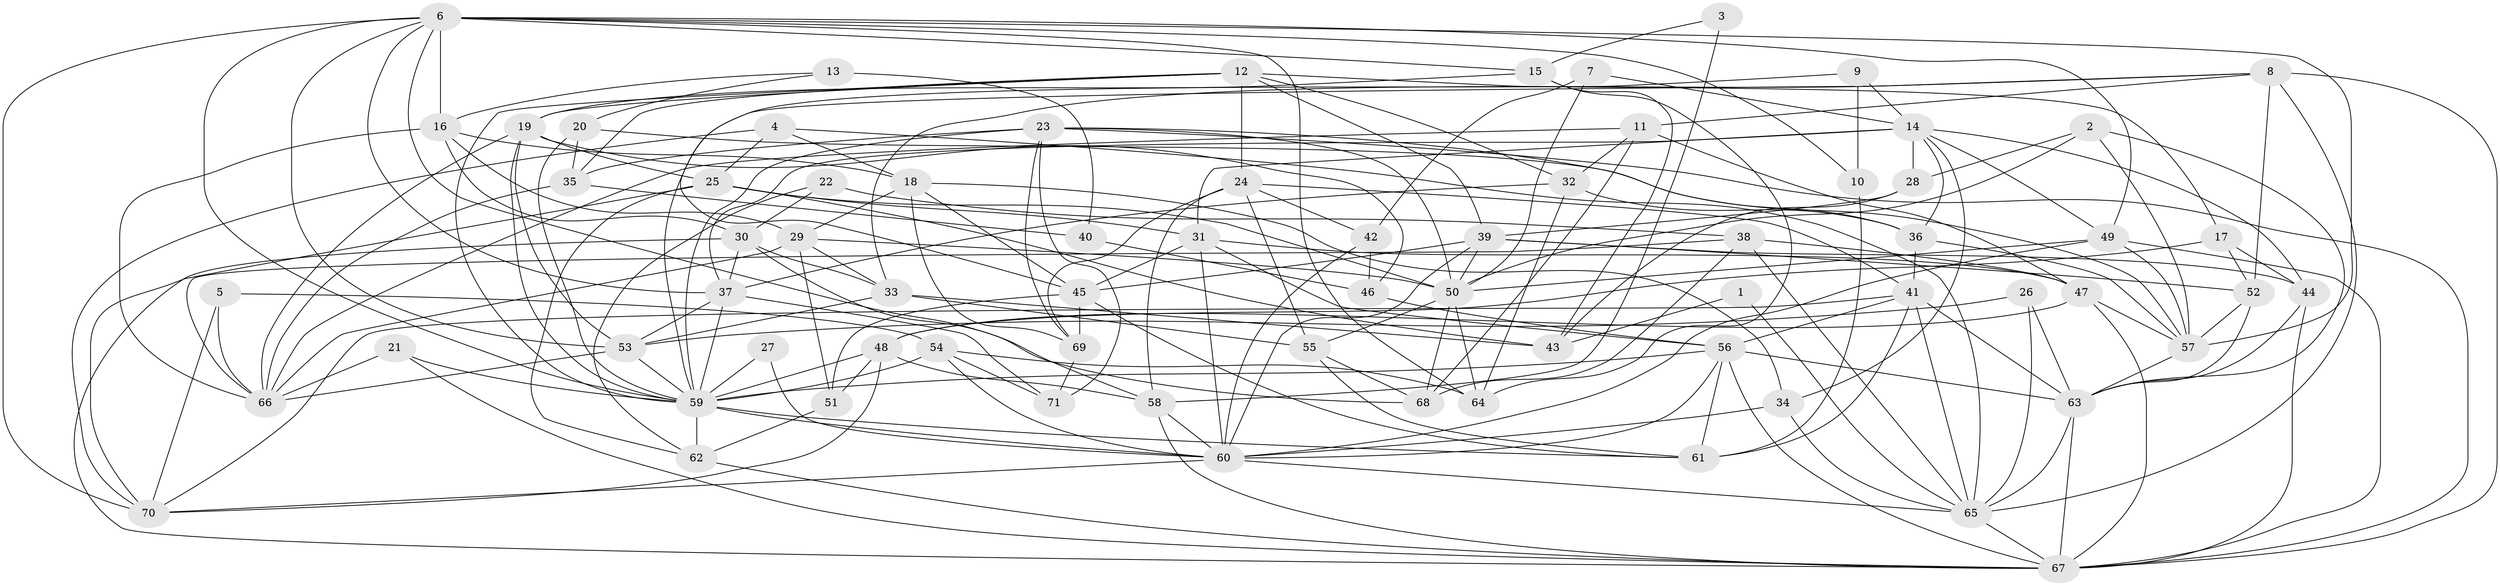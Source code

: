 // original degree distribution, {2: 0.14788732394366197, 7: 0.035211267605633804, 5: 0.18309859154929578, 3: 0.24647887323943662, 4: 0.2746478873239437, 6: 0.1056338028169014, 10: 0.007042253521126761}
// Generated by graph-tools (version 1.1) at 2025/26/03/09/25 03:26:22]
// undirected, 71 vertices, 205 edges
graph export_dot {
graph [start="1"]
  node [color=gray90,style=filled];
  1;
  2;
  3;
  4;
  5;
  6;
  7;
  8;
  9;
  10;
  11;
  12;
  13;
  14;
  15;
  16;
  17;
  18;
  19;
  20;
  21;
  22;
  23;
  24;
  25;
  26;
  27;
  28;
  29;
  30;
  31;
  32;
  33;
  34;
  35;
  36;
  37;
  38;
  39;
  40;
  41;
  42;
  43;
  44;
  45;
  46;
  47;
  48;
  49;
  50;
  51;
  52;
  53;
  54;
  55;
  56;
  57;
  58;
  59;
  60;
  61;
  62;
  63;
  64;
  65;
  66;
  67;
  68;
  69;
  70;
  71;
  1 -- 43 [weight=2.0];
  1 -- 65 [weight=1.0];
  2 -- 28 [weight=1.0];
  2 -- 50 [weight=1.0];
  2 -- 57 [weight=1.0];
  2 -- 63 [weight=1.0];
  3 -- 15 [weight=1.0];
  3 -- 58 [weight=1.0];
  4 -- 18 [weight=1.0];
  4 -- 25 [weight=1.0];
  4 -- 65 [weight=1.0];
  4 -- 70 [weight=1.0];
  5 -- 54 [weight=1.0];
  5 -- 66 [weight=1.0];
  5 -- 70 [weight=1.0];
  6 -- 10 [weight=1.0];
  6 -- 15 [weight=1.0];
  6 -- 16 [weight=1.0];
  6 -- 37 [weight=1.0];
  6 -- 49 [weight=1.0];
  6 -- 53 [weight=1.0];
  6 -- 57 [weight=1.0];
  6 -- 59 [weight=1.0];
  6 -- 64 [weight=1.0];
  6 -- 68 [weight=1.0];
  6 -- 70 [weight=1.0];
  7 -- 14 [weight=1.0];
  7 -- 42 [weight=1.0];
  7 -- 50 [weight=1.0];
  8 -- 11 [weight=1.0];
  8 -- 33 [weight=1.0];
  8 -- 52 [weight=1.0];
  8 -- 59 [weight=1.0];
  8 -- 65 [weight=1.0];
  8 -- 67 [weight=1.0];
  9 -- 10 [weight=1.0];
  9 -- 14 [weight=1.0];
  9 -- 45 [weight=1.0];
  10 -- 61 [weight=2.0];
  11 -- 32 [weight=1.0];
  11 -- 47 [weight=1.0];
  11 -- 66 [weight=1.0];
  11 -- 68 [weight=2.0];
  12 -- 17 [weight=1.0];
  12 -- 19 [weight=1.0];
  12 -- 24 [weight=1.0];
  12 -- 32 [weight=1.0];
  12 -- 35 [weight=1.0];
  12 -- 39 [weight=1.0];
  12 -- 59 [weight=1.0];
  13 -- 16 [weight=1.0];
  13 -- 20 [weight=1.0];
  13 -- 40 [weight=2.0];
  14 -- 28 [weight=1.0];
  14 -- 31 [weight=1.0];
  14 -- 34 [weight=1.0];
  14 -- 36 [weight=1.0];
  14 -- 37 [weight=1.0];
  14 -- 44 [weight=1.0];
  14 -- 49 [weight=1.0];
  15 -- 19 [weight=1.0];
  15 -- 43 [weight=1.0];
  15 -- 64 [weight=1.0];
  16 -- 18 [weight=1.0];
  16 -- 29 [weight=1.0];
  16 -- 30 [weight=1.0];
  16 -- 66 [weight=1.0];
  17 -- 44 [weight=1.0];
  17 -- 48 [weight=1.0];
  17 -- 52 [weight=2.0];
  18 -- 29 [weight=1.0];
  18 -- 34 [weight=1.0];
  18 -- 45 [weight=1.0];
  18 -- 69 [weight=1.0];
  19 -- 25 [weight=1.0];
  19 -- 46 [weight=2.0];
  19 -- 53 [weight=1.0];
  19 -- 59 [weight=1.0];
  19 -- 66 [weight=1.0];
  20 -- 35 [weight=1.0];
  20 -- 57 [weight=1.0];
  20 -- 59 [weight=1.0];
  21 -- 59 [weight=1.0];
  21 -- 66 [weight=1.0];
  21 -- 67 [weight=1.0];
  22 -- 30 [weight=1.0];
  22 -- 38 [weight=1.0];
  22 -- 62 [weight=1.0];
  23 -- 35 [weight=1.0];
  23 -- 36 [weight=1.0];
  23 -- 50 [weight=1.0];
  23 -- 59 [weight=1.0];
  23 -- 67 [weight=1.0];
  23 -- 69 [weight=1.0];
  23 -- 71 [weight=1.0];
  24 -- 41 [weight=1.0];
  24 -- 42 [weight=1.0];
  24 -- 55 [weight=1.0];
  24 -- 58 [weight=1.0];
  24 -- 69 [weight=1.0];
  25 -- 31 [weight=1.0];
  25 -- 43 [weight=1.0];
  25 -- 50 [weight=1.0];
  25 -- 62 [weight=1.0];
  25 -- 70 [weight=1.0];
  26 -- 53 [weight=1.0];
  26 -- 63 [weight=1.0];
  26 -- 65 [weight=1.0];
  27 -- 59 [weight=1.0];
  27 -- 60 [weight=1.0];
  28 -- 39 [weight=1.0];
  28 -- 43 [weight=1.0];
  29 -- 33 [weight=1.0];
  29 -- 50 [weight=1.0];
  29 -- 51 [weight=1.0];
  29 -- 66 [weight=1.0];
  30 -- 33 [weight=1.0];
  30 -- 37 [weight=1.0];
  30 -- 58 [weight=1.0];
  30 -- 67 [weight=1.0];
  31 -- 45 [weight=1.0];
  31 -- 47 [weight=1.0];
  31 -- 56 [weight=1.0];
  31 -- 60 [weight=1.0];
  32 -- 36 [weight=1.0];
  32 -- 37 [weight=1.0];
  32 -- 64 [weight=1.0];
  33 -- 43 [weight=1.0];
  33 -- 53 [weight=1.0];
  33 -- 55 [weight=1.0];
  34 -- 60 [weight=1.0];
  34 -- 65 [weight=1.0];
  35 -- 40 [weight=1.0];
  35 -- 66 [weight=1.0];
  36 -- 41 [weight=1.0];
  36 -- 57 [weight=1.0];
  37 -- 53 [weight=1.0];
  37 -- 59 [weight=1.0];
  37 -- 71 [weight=1.0];
  38 -- 47 [weight=1.0];
  38 -- 65 [weight=1.0];
  38 -- 66 [weight=1.0];
  38 -- 68 [weight=1.0];
  39 -- 44 [weight=1.0];
  39 -- 45 [weight=1.0];
  39 -- 50 [weight=1.0];
  39 -- 52 [weight=1.0];
  39 -- 60 [weight=1.0];
  40 -- 46 [weight=1.0];
  41 -- 56 [weight=1.0];
  41 -- 61 [weight=1.0];
  41 -- 63 [weight=1.0];
  41 -- 65 [weight=1.0];
  41 -- 70 [weight=1.0];
  42 -- 46 [weight=1.0];
  42 -- 60 [weight=1.0];
  44 -- 63 [weight=1.0];
  44 -- 67 [weight=1.0];
  45 -- 51 [weight=1.0];
  45 -- 61 [weight=1.0];
  45 -- 69 [weight=1.0];
  46 -- 56 [weight=1.0];
  47 -- 48 [weight=1.0];
  47 -- 57 [weight=1.0];
  47 -- 67 [weight=1.0];
  48 -- 51 [weight=1.0];
  48 -- 58 [weight=1.0];
  48 -- 59 [weight=1.0];
  48 -- 70 [weight=1.0];
  49 -- 50 [weight=1.0];
  49 -- 57 [weight=1.0];
  49 -- 60 [weight=1.0];
  49 -- 67 [weight=1.0];
  50 -- 55 [weight=1.0];
  50 -- 64 [weight=1.0];
  50 -- 68 [weight=1.0];
  51 -- 62 [weight=1.0];
  52 -- 57 [weight=2.0];
  52 -- 63 [weight=1.0];
  53 -- 59 [weight=1.0];
  53 -- 66 [weight=1.0];
  54 -- 59 [weight=1.0];
  54 -- 60 [weight=1.0];
  54 -- 64 [weight=1.0];
  54 -- 71 [weight=1.0];
  55 -- 61 [weight=1.0];
  55 -- 68 [weight=1.0];
  56 -- 59 [weight=1.0];
  56 -- 60 [weight=1.0];
  56 -- 61 [weight=1.0];
  56 -- 63 [weight=1.0];
  56 -- 67 [weight=1.0];
  57 -- 63 [weight=1.0];
  58 -- 60 [weight=1.0];
  58 -- 67 [weight=1.0];
  59 -- 60 [weight=1.0];
  59 -- 61 [weight=1.0];
  59 -- 62 [weight=1.0];
  60 -- 65 [weight=1.0];
  60 -- 70 [weight=1.0];
  62 -- 67 [weight=1.0];
  63 -- 65 [weight=1.0];
  63 -- 67 [weight=1.0];
  65 -- 67 [weight=1.0];
  69 -- 71 [weight=1.0];
}
